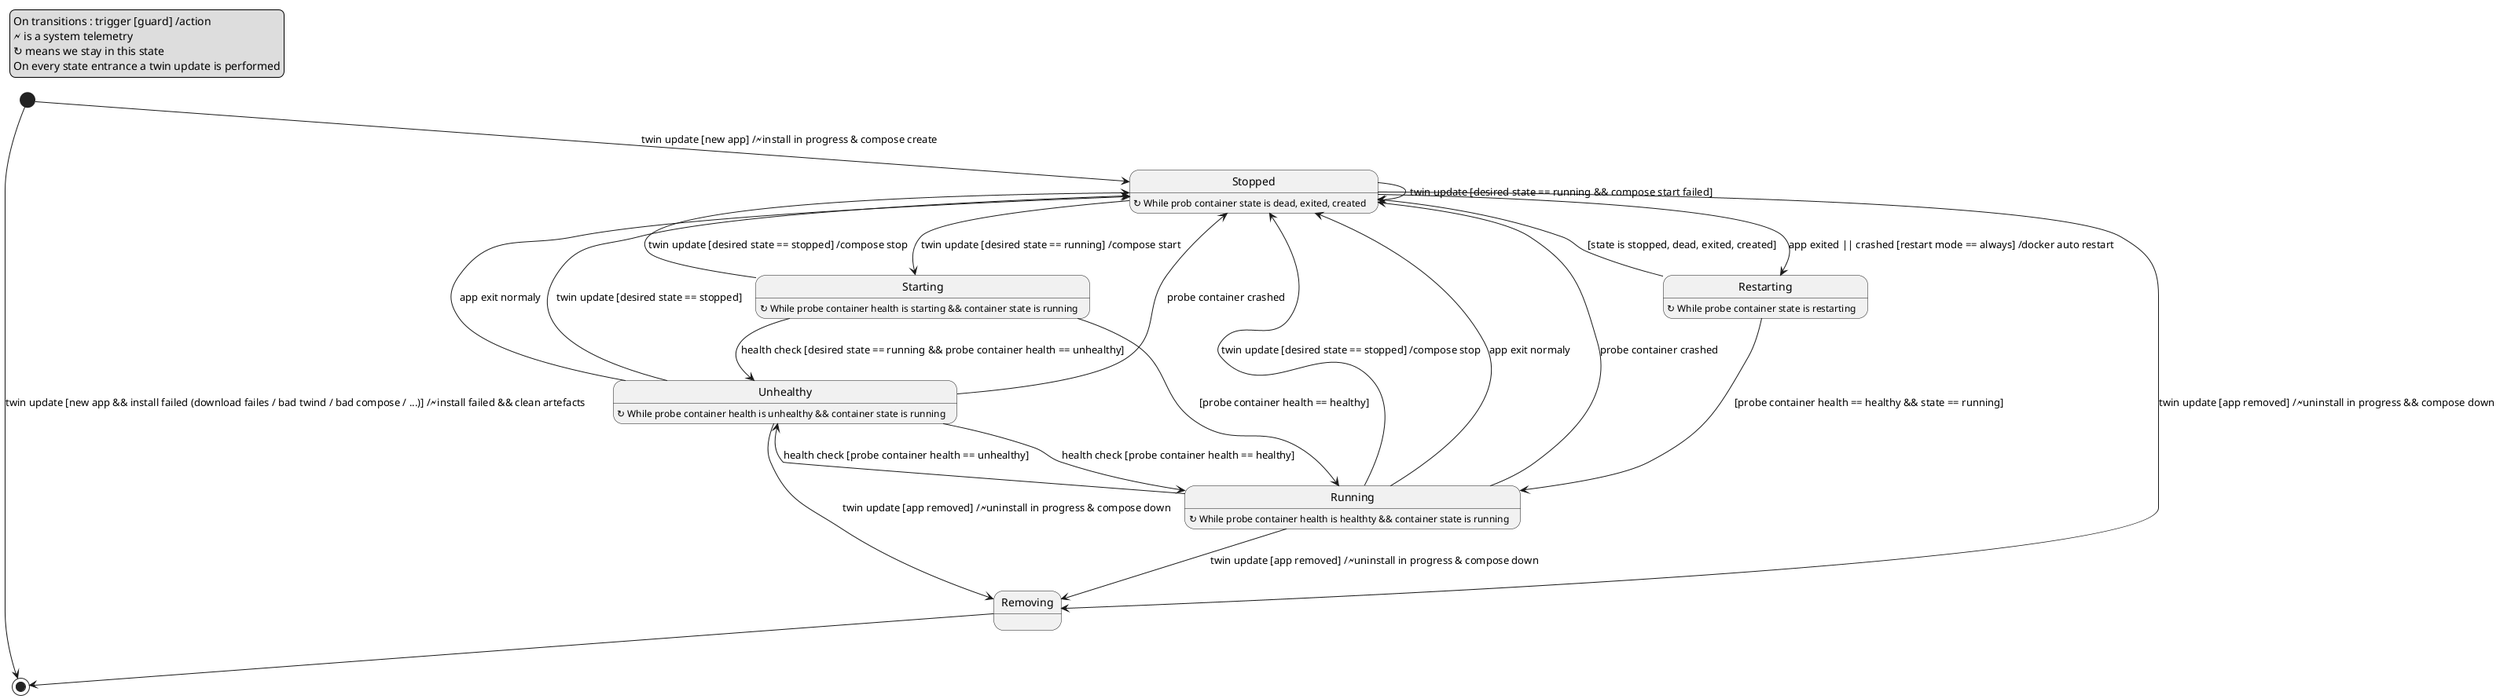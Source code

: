 @startuml
legend top left
  On transitions : trigger [guard] /action
  🗲 is a system telemetry
  ↻ means we stay in this state
  On every state entrance a twin update is performed
endlegend
[*]        -down-> Stopped: twin update [new app] /🗲install in progress & compose create
[*]            --> [*]        : twin update [new app && install failed (download failes / bad twind / bad compose / ...)] /🗲install failed && clean artefacts
Stopped                       : ↻ While prob container state is dead, exited, created
Stopped        --> Starting   : twin update [desired state == running] /compose start
Stopped        --> Restarting : app exited || crashed [restart mode == always] /docker auto restart
Stopped        --> Stopped    : twin update [desired state == running && compose start failed]
Stopped        --> Removing   : twin update [app removed] /🗲uninstall in progress && compose down
Starting                      : ↻ While probe container health is starting && container state is running
Starting       --> Running    : [probe container health == healthy]
Starting       --> Unhealthy  : health check [desired state == running && probe container health == unhealthy]
Starting       --> Stopped    : twin update [desired state == stopped] /compose stop
Running                       : ↻ While probe container health is healthty && container state is running
Running        --> Stopped    : twin update [desired state == stopped] /compose stop
Running        --> Stopped    : probe container crashed
Running        --> Stopped    : app exit normaly
Running        --> Unhealthy  : health check [probe container health == unhealthy]
Running        --> Removing   : twin update [app removed] /🗲uninstall in progress & compose down
Unhealthy                     : ↻ While probe container health is unhealthy && container state is running
Unhealthy      --> Stopped    : twin update [desired state == stopped]
Unhealthy      --> Stopped    : probe container crashed
Unhealthy      --> Stopped    : app exit normaly
Unhealthy      --> Running    : health check [probe container health == healthy]
Unhealthy      --> Removing   : twin update [app removed] /🗲uninstall in progress & compose down
Restarting                    : ↻ While probe container state is restarting
Restarting     --> Stopped    : [state is stopped, dead, exited, created]
Restarting     --> Running    : [probe container health == healthy && state == running]
Removing       --> [*]
@enduml
